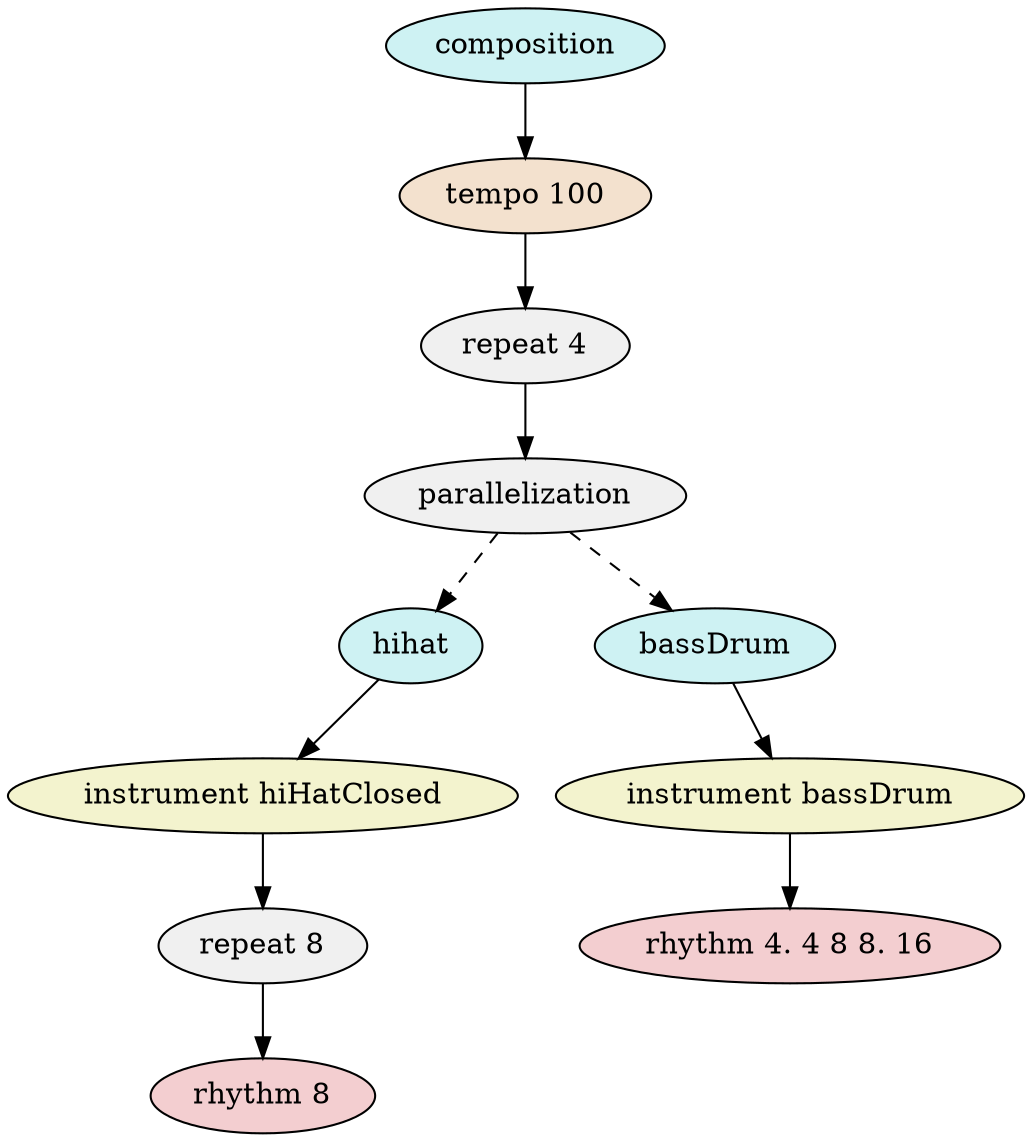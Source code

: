 digraph compositionModel {
    graph [ordering="out"];
    n0 [fillcolor="#cef2f3",style="filled",label="composition"];
    n1 [fillcolor="#f3e1ce",style="filled",label="tempo 100"];
    n0 -> n1;
    n2 [fillcolor="#f0f0f0",style="filled",label="repeat 4"];
    n1 -> n2;
    n3 [fillcolor="#f0f0f0",style="filled",label="parallelization"];
    n2 -> n3;
    n4 [fillcolor="#cef2f3",style="filled",label="hihat"];
    n5 [fillcolor="#f3f3ce",style="filled",label="instrument hiHatClosed"];
    n4 -> n5;
    n6 [fillcolor="#f0f0f0",style="filled",label="repeat 8"];
    n5 -> n6;
    n7 [fillcolor="#f3ced0",style="filled",label="rhythm 8"];
    n6 -> n7;
    n8 [fillcolor="#cef2f3",style="filled",label="bassDrum"];
    n9 [fillcolor="#f3f3ce",style="filled",label="instrument bassDrum"];
    n8 -> n9;
    n10 [fillcolor="#f3ced0",style="filled",label="rhythm 4. 4 8 8. 16"];
    n9 -> n10;
    n3 -> n4 [style="dashed"];
    n3 -> n8 [style="dashed"];
}